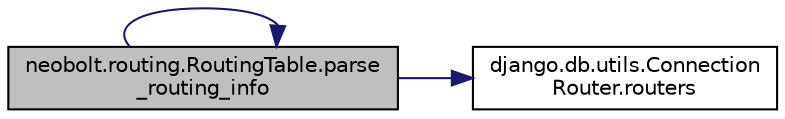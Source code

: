 digraph "neobolt.routing.RoutingTable.parse_routing_info"
{
 // LATEX_PDF_SIZE
  edge [fontname="Helvetica",fontsize="10",labelfontname="Helvetica",labelfontsize="10"];
  node [fontname="Helvetica",fontsize="10",shape=record];
  rankdir="LR";
  Node1 [label="neobolt.routing.RoutingTable.parse\l_routing_info",height=0.2,width=0.4,color="black", fillcolor="grey75", style="filled", fontcolor="black",tooltip=" "];
  Node1 -> Node1 [color="midnightblue",fontsize="10",style="solid",fontname="Helvetica"];
  Node1 -> Node2 [color="midnightblue",fontsize="10",style="solid",fontname="Helvetica"];
  Node2 [label="django.db.utils.Connection\lRouter.routers",height=0.2,width=0.4,color="black", fillcolor="white", style="filled",URL="$dc/d1d/classdjango_1_1db_1_1utils_1_1_connection_router.html#aa792addbc18a53b5fd2bcc746320768b",tooltip=" "];
}
